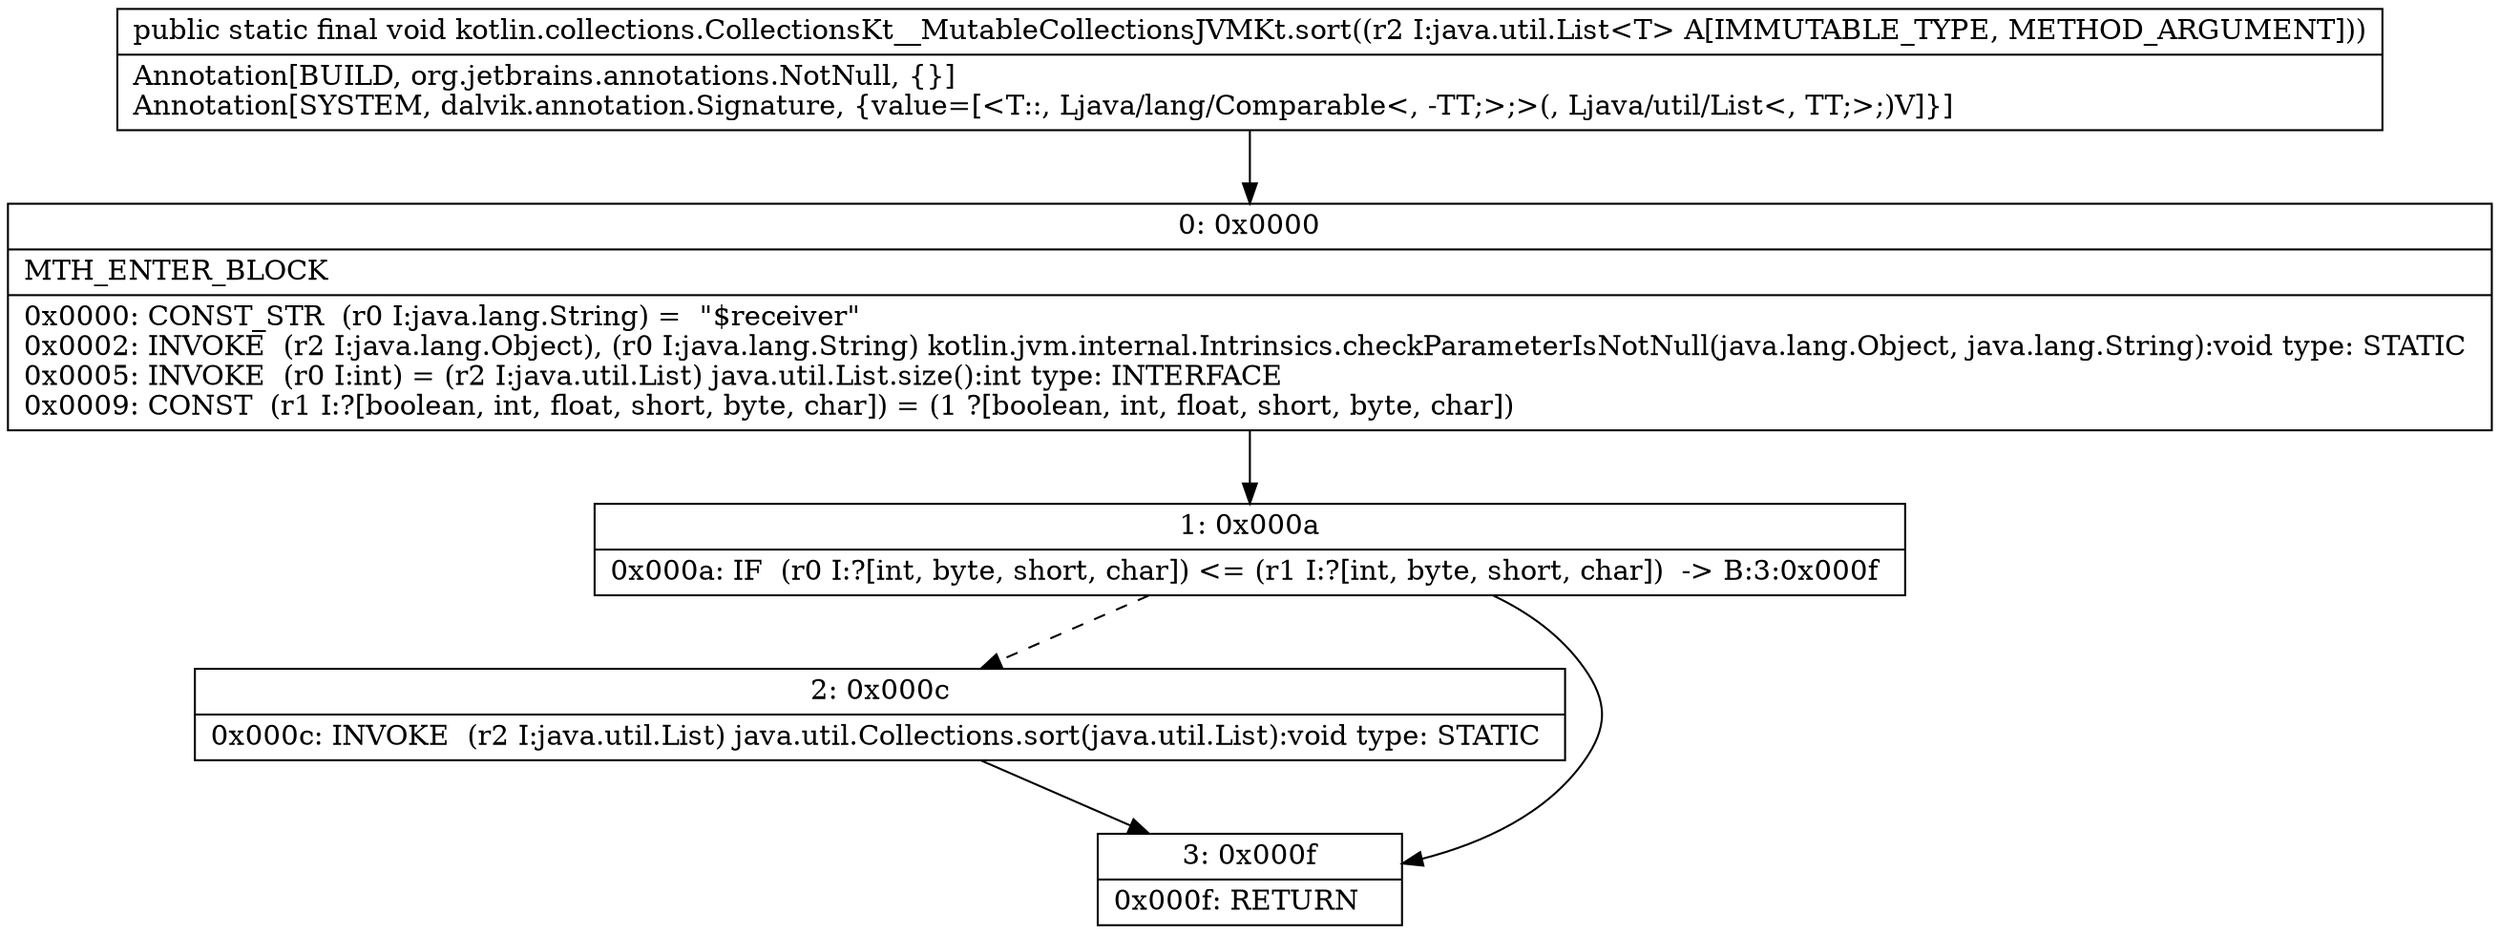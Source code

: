 digraph "CFG forkotlin.collections.CollectionsKt__MutableCollectionsJVMKt.sort(Ljava\/util\/List;)V" {
Node_0 [shape=record,label="{0\:\ 0x0000|MTH_ENTER_BLOCK\l|0x0000: CONST_STR  (r0 I:java.lang.String) =  \"$receiver\" \l0x0002: INVOKE  (r2 I:java.lang.Object), (r0 I:java.lang.String) kotlin.jvm.internal.Intrinsics.checkParameterIsNotNull(java.lang.Object, java.lang.String):void type: STATIC \l0x0005: INVOKE  (r0 I:int) = (r2 I:java.util.List) java.util.List.size():int type: INTERFACE \l0x0009: CONST  (r1 I:?[boolean, int, float, short, byte, char]) = (1 ?[boolean, int, float, short, byte, char]) \l}"];
Node_1 [shape=record,label="{1\:\ 0x000a|0x000a: IF  (r0 I:?[int, byte, short, char]) \<= (r1 I:?[int, byte, short, char])  \-\> B:3:0x000f \l}"];
Node_2 [shape=record,label="{2\:\ 0x000c|0x000c: INVOKE  (r2 I:java.util.List) java.util.Collections.sort(java.util.List):void type: STATIC \l}"];
Node_3 [shape=record,label="{3\:\ 0x000f|0x000f: RETURN   \l}"];
MethodNode[shape=record,label="{public static final void kotlin.collections.CollectionsKt__MutableCollectionsJVMKt.sort((r2 I:java.util.List\<T\> A[IMMUTABLE_TYPE, METHOD_ARGUMENT]))  | Annotation[BUILD, org.jetbrains.annotations.NotNull, \{\}]\lAnnotation[SYSTEM, dalvik.annotation.Signature, \{value=[\<T::, Ljava\/lang\/Comparable\<, \-TT;\>;\>(, Ljava\/util\/List\<, TT;\>;)V]\}]\l}"];
MethodNode -> Node_0;
Node_0 -> Node_1;
Node_1 -> Node_2[style=dashed];
Node_1 -> Node_3;
Node_2 -> Node_3;
}

